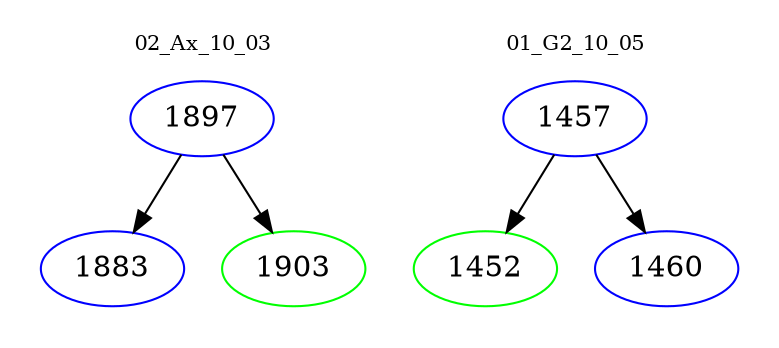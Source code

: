 digraph{
subgraph cluster_0 {
color = white
label = "02_Ax_10_03";
fontsize=10;
T0_1897 [label="1897", color="blue"]
T0_1897 -> T0_1883 [color="black"]
T0_1883 [label="1883", color="blue"]
T0_1897 -> T0_1903 [color="black"]
T0_1903 [label="1903", color="green"]
}
subgraph cluster_1 {
color = white
label = "01_G2_10_05";
fontsize=10;
T1_1457 [label="1457", color="blue"]
T1_1457 -> T1_1452 [color="black"]
T1_1452 [label="1452", color="green"]
T1_1457 -> T1_1460 [color="black"]
T1_1460 [label="1460", color="blue"]
}
}
